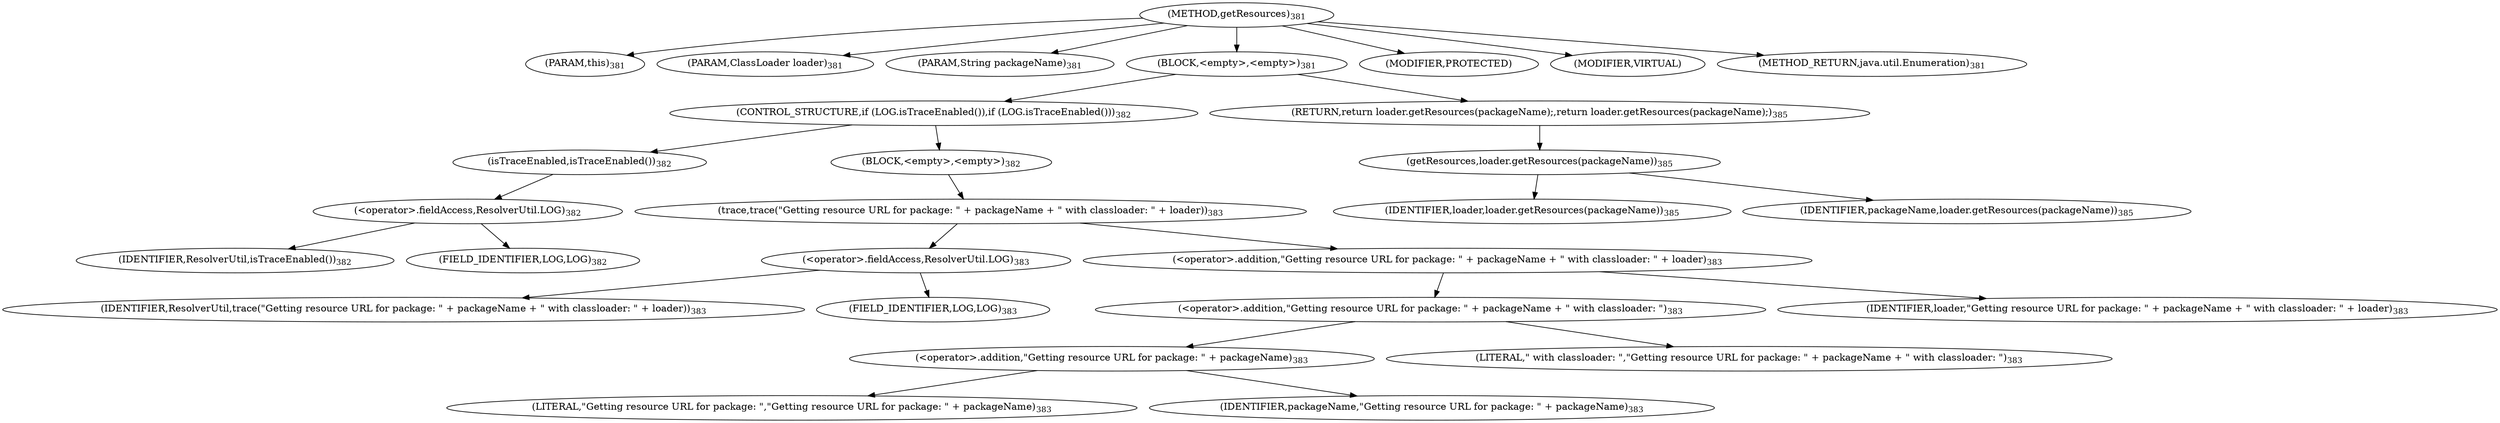 digraph "getResources" {  
"735" [label = <(METHOD,getResources)<SUB>381</SUB>> ]
"736" [label = <(PARAM,this)<SUB>381</SUB>> ]
"737" [label = <(PARAM,ClassLoader loader)<SUB>381</SUB>> ]
"738" [label = <(PARAM,String packageName)<SUB>381</SUB>> ]
"739" [label = <(BLOCK,&lt;empty&gt;,&lt;empty&gt;)<SUB>381</SUB>> ]
"740" [label = <(CONTROL_STRUCTURE,if (LOG.isTraceEnabled()),if (LOG.isTraceEnabled()))<SUB>382</SUB>> ]
"741" [label = <(isTraceEnabled,isTraceEnabled())<SUB>382</SUB>> ]
"742" [label = <(&lt;operator&gt;.fieldAccess,ResolverUtil.LOG)<SUB>382</SUB>> ]
"743" [label = <(IDENTIFIER,ResolverUtil,isTraceEnabled())<SUB>382</SUB>> ]
"744" [label = <(FIELD_IDENTIFIER,LOG,LOG)<SUB>382</SUB>> ]
"745" [label = <(BLOCK,&lt;empty&gt;,&lt;empty&gt;)<SUB>382</SUB>> ]
"746" [label = <(trace,trace(&quot;Getting resource URL for package: &quot; + packageName + &quot; with classloader: &quot; + loader))<SUB>383</SUB>> ]
"747" [label = <(&lt;operator&gt;.fieldAccess,ResolverUtil.LOG)<SUB>383</SUB>> ]
"748" [label = <(IDENTIFIER,ResolverUtil,trace(&quot;Getting resource URL for package: &quot; + packageName + &quot; with classloader: &quot; + loader))<SUB>383</SUB>> ]
"749" [label = <(FIELD_IDENTIFIER,LOG,LOG)<SUB>383</SUB>> ]
"750" [label = <(&lt;operator&gt;.addition,&quot;Getting resource URL for package: &quot; + packageName + &quot; with classloader: &quot; + loader)<SUB>383</SUB>> ]
"751" [label = <(&lt;operator&gt;.addition,&quot;Getting resource URL for package: &quot; + packageName + &quot; with classloader: &quot;)<SUB>383</SUB>> ]
"752" [label = <(&lt;operator&gt;.addition,&quot;Getting resource URL for package: &quot; + packageName)<SUB>383</SUB>> ]
"753" [label = <(LITERAL,&quot;Getting resource URL for package: &quot;,&quot;Getting resource URL for package: &quot; + packageName)<SUB>383</SUB>> ]
"754" [label = <(IDENTIFIER,packageName,&quot;Getting resource URL for package: &quot; + packageName)<SUB>383</SUB>> ]
"755" [label = <(LITERAL,&quot; with classloader: &quot;,&quot;Getting resource URL for package: &quot; + packageName + &quot; with classloader: &quot;)<SUB>383</SUB>> ]
"756" [label = <(IDENTIFIER,loader,&quot;Getting resource URL for package: &quot; + packageName + &quot; with classloader: &quot; + loader)<SUB>383</SUB>> ]
"757" [label = <(RETURN,return loader.getResources(packageName);,return loader.getResources(packageName);)<SUB>385</SUB>> ]
"758" [label = <(getResources,loader.getResources(packageName))<SUB>385</SUB>> ]
"759" [label = <(IDENTIFIER,loader,loader.getResources(packageName))<SUB>385</SUB>> ]
"760" [label = <(IDENTIFIER,packageName,loader.getResources(packageName))<SUB>385</SUB>> ]
"761" [label = <(MODIFIER,PROTECTED)> ]
"762" [label = <(MODIFIER,VIRTUAL)> ]
"763" [label = <(METHOD_RETURN,java.util.Enumeration)<SUB>381</SUB>> ]
  "735" -> "736" 
  "735" -> "737" 
  "735" -> "738" 
  "735" -> "739" 
  "735" -> "761" 
  "735" -> "762" 
  "735" -> "763" 
  "739" -> "740" 
  "739" -> "757" 
  "740" -> "741" 
  "740" -> "745" 
  "741" -> "742" 
  "742" -> "743" 
  "742" -> "744" 
  "745" -> "746" 
  "746" -> "747" 
  "746" -> "750" 
  "747" -> "748" 
  "747" -> "749" 
  "750" -> "751" 
  "750" -> "756" 
  "751" -> "752" 
  "751" -> "755" 
  "752" -> "753" 
  "752" -> "754" 
  "757" -> "758" 
  "758" -> "759" 
  "758" -> "760" 
}

